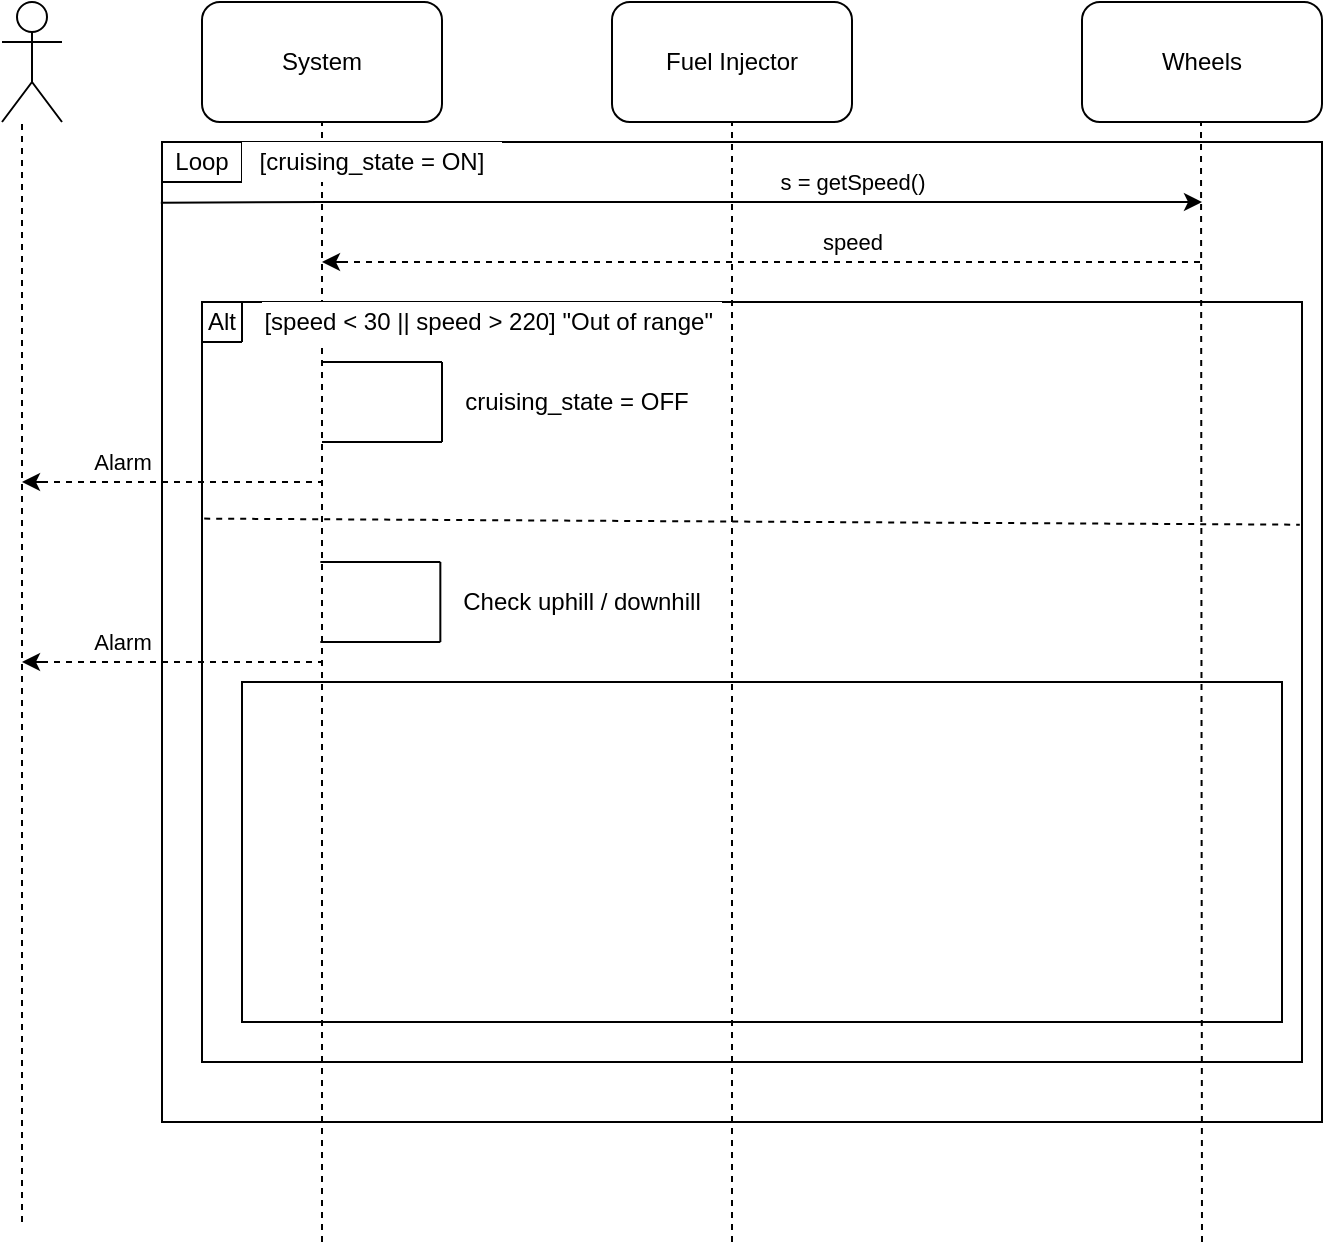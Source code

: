 <mxfile version="13.7.6" type="github"><diagram id="oohcMsK31R_K5vjc-oBu" name="Page-1"><mxGraphModel dx="865" dy="483" grid="1" gridSize="10" guides="1" tooltips="1" connect="1" arrows="1" fold="1" page="1" pageScale="1" pageWidth="850" pageHeight="1100" math="0" shadow="0"><root><mxCell id="0"/><mxCell id="1" parent="0"/><mxCell id="V6hM75bJdPSh2YWCxurH-33" value="" style="rounded=0;whiteSpace=wrap;html=1;glass=0;shadow=0;sketch=0;fillColor=none;" vertex="1" parent="1"><mxGeometry x="140" y="170" width="580" height="490" as="geometry"/></mxCell><mxCell id="V6hM75bJdPSh2YWCxurH-45" value="" style="rounded=0;whiteSpace=wrap;html=1;shadow=0;glass=0;labelBackgroundColor=#ffffff;sketch=0;fillColor=none;" vertex="1" parent="1"><mxGeometry x="160" y="250" width="550" height="380" as="geometry"/></mxCell><mxCell id="gydI5TOfUBc6_mWB3J24-1" value="" style="shape=umlActor;verticalLabelPosition=bottom;verticalAlign=top;html=1;outlineConnect=0;align=center;" parent="1" vertex="1"><mxGeometry x="60" y="100" width="30" height="60" as="geometry"/></mxCell><mxCell id="V6hM75bJdPSh2YWCxurH-1" value="" style="endArrow=none;dashed=1;html=1;" edge="1" parent="1"><mxGeometry width="50" height="50" relative="1" as="geometry"><mxPoint x="70" y="710" as="sourcePoint"/><mxPoint x="70" y="160" as="targetPoint"/></mxGeometry></mxCell><mxCell id="V6hM75bJdPSh2YWCxurH-4" value="System" style="rounded=1;whiteSpace=wrap;html=1;" vertex="1" parent="1"><mxGeometry x="160" y="100" width="120" height="60" as="geometry"/></mxCell><mxCell id="V6hM75bJdPSh2YWCxurH-5" value="Fuel Injector" style="rounded=1;whiteSpace=wrap;html=1;" vertex="1" parent="1"><mxGeometry x="365" y="100" width="120" height="60" as="geometry"/></mxCell><mxCell id="V6hM75bJdPSh2YWCxurH-7" value="Wheels" style="rounded=1;whiteSpace=wrap;html=1;" vertex="1" parent="1"><mxGeometry x="600" y="100" width="120" height="60" as="geometry"/></mxCell><mxCell id="V6hM75bJdPSh2YWCxurH-8" value="" style="endArrow=none;dashed=1;html=1;entryX=0.5;entryY=1;entryDx=0;entryDy=0;" edge="1" parent="1" target="V6hM75bJdPSh2YWCxurH-4"><mxGeometry width="50" height="50" relative="1" as="geometry"><mxPoint x="220" y="720" as="sourcePoint"/><mxPoint x="450" y="270" as="targetPoint"/></mxGeometry></mxCell><mxCell id="V6hM75bJdPSh2YWCxurH-9" value="" style="endArrow=none;dashed=1;html=1;entryX=0.5;entryY=1;entryDx=0;entryDy=0;" edge="1" parent="1"><mxGeometry width="50" height="50" relative="1" as="geometry"><mxPoint x="425" y="720" as="sourcePoint"/><mxPoint x="425" y="160" as="targetPoint"/></mxGeometry></mxCell><mxCell id="V6hM75bJdPSh2YWCxurH-10" value="" style="endArrow=none;dashed=1;html=1;entryX=0.5;entryY=1;entryDx=0;entryDy=0;" edge="1" parent="1"><mxGeometry width="50" height="50" relative="1" as="geometry"><mxPoint x="660" y="720" as="sourcePoint"/><mxPoint x="659.5" y="160" as="targetPoint"/></mxGeometry></mxCell><mxCell id="V6hM75bJdPSh2YWCxurH-11" value="" style="endArrow=classic;html=1;" edge="1" parent="1"><mxGeometry width="50" height="50" relative="1" as="geometry"><mxPoint x="220" y="200" as="sourcePoint"/><mxPoint x="660" y="200" as="targetPoint"/></mxGeometry></mxCell><mxCell id="V6hM75bJdPSh2YWCxurH-12" value="s = getSpeed()" style="edgeLabel;html=1;align=center;verticalAlign=middle;resizable=0;points=[];" vertex="1" connectable="0" parent="V6hM75bJdPSh2YWCxurH-11"><mxGeometry x="0.17" y="-1" relative="1" as="geometry"><mxPoint x="7.5" y="-11" as="offset"/></mxGeometry></mxCell><mxCell id="V6hM75bJdPSh2YWCxurH-14" value="" style="endArrow=none;dashed=1;html=1;" edge="1" parent="1"><mxGeometry width="50" height="50" relative="1" as="geometry"><mxPoint x="230" y="230" as="sourcePoint"/><mxPoint x="660" y="230" as="targetPoint"/></mxGeometry></mxCell><mxCell id="V6hM75bJdPSh2YWCxurH-16" value="speed" style="edgeLabel;html=1;align=center;verticalAlign=middle;resizable=0;points=[];" vertex="1" connectable="0" parent="V6hM75bJdPSh2YWCxurH-14"><mxGeometry x="-0.149" y="-1" relative="1" as="geometry"><mxPoint x="71.67" y="-11" as="offset"/></mxGeometry></mxCell><mxCell id="V6hM75bJdPSh2YWCxurH-15" value="" style="endArrow=classic;html=1;" edge="1" parent="1"><mxGeometry width="50" height="50" relative="1" as="geometry"><mxPoint x="230" y="230" as="sourcePoint"/><mxPoint x="220" y="230" as="targetPoint"/></mxGeometry></mxCell><mxCell id="V6hM75bJdPSh2YWCxurH-17" value="" style="endArrow=none;html=1;" edge="1" parent="1"><mxGeometry width="50" height="50" relative="1" as="geometry"><mxPoint x="220" y="280" as="sourcePoint"/><mxPoint x="280" y="280" as="targetPoint"/></mxGeometry></mxCell><mxCell id="V6hM75bJdPSh2YWCxurH-18" value="" style="endArrow=none;html=1;" edge="1" parent="1"><mxGeometry width="50" height="50" relative="1" as="geometry"><mxPoint x="280" y="320" as="sourcePoint"/><mxPoint x="280" y="280" as="targetPoint"/></mxGeometry></mxCell><mxCell id="V6hM75bJdPSh2YWCxurH-19" value="" style="endArrow=none;html=1;" edge="1" parent="1"><mxGeometry width="50" height="50" relative="1" as="geometry"><mxPoint x="220" y="320" as="sourcePoint"/><mxPoint x="280" y="320" as="targetPoint"/></mxGeometry></mxCell><mxCell id="V6hM75bJdPSh2YWCxurH-20" value="" style="endArrow=none;dashed=1;html=1;" edge="1" parent="1"><mxGeometry width="50" height="50" relative="1" as="geometry"><mxPoint x="80" y="340" as="sourcePoint"/><mxPoint x="220" y="340" as="targetPoint"/></mxGeometry></mxCell><mxCell id="V6hM75bJdPSh2YWCxurH-21" value="Alarm" style="edgeLabel;html=1;align=center;verticalAlign=middle;resizable=0;points=[];labelBackgroundColor=#ffffff;" vertex="1" connectable="0" parent="V6hM75bJdPSh2YWCxurH-20"><mxGeometry x="-0.149" y="-1" relative="1" as="geometry"><mxPoint x="-19.31" y="-11" as="offset"/></mxGeometry></mxCell><mxCell id="V6hM75bJdPSh2YWCxurH-22" value="" style="endArrow=classic;html=1;" edge="1" parent="1"><mxGeometry width="50" height="50" relative="1" as="geometry"><mxPoint x="80" y="340" as="sourcePoint"/><mxPoint x="70" y="340" as="targetPoint"/></mxGeometry></mxCell><mxCell id="V6hM75bJdPSh2YWCxurH-24" value="" style="endArrow=none;dashed=1;html=1;entryX=0.998;entryY=0.293;entryDx=0;entryDy=0;entryPerimeter=0;exitX=0.002;exitY=0.285;exitDx=0;exitDy=0;exitPerimeter=0;" edge="1" parent="1" source="V6hM75bJdPSh2YWCxurH-45" target="V6hM75bJdPSh2YWCxurH-45"><mxGeometry width="50" height="50" relative="1" as="geometry"><mxPoint x="190" y="360" as="sourcePoint"/><mxPoint x="680" y="360" as="targetPoint"/></mxGeometry></mxCell><mxCell id="V6hM75bJdPSh2YWCxurH-26" value="" style="endArrow=none;html=1;" edge="1" parent="1"><mxGeometry width="50" height="50" relative="1" as="geometry"><mxPoint x="219.17" y="380" as="sourcePoint"/><mxPoint x="279.17" y="380" as="targetPoint"/></mxGeometry></mxCell><mxCell id="V6hM75bJdPSh2YWCxurH-27" value="" style="endArrow=none;html=1;" edge="1" parent="1"><mxGeometry width="50" height="50" relative="1" as="geometry"><mxPoint x="279.17" y="420" as="sourcePoint"/><mxPoint x="279.17" y="380" as="targetPoint"/></mxGeometry></mxCell><mxCell id="V6hM75bJdPSh2YWCxurH-28" value="" style="endArrow=none;html=1;" edge="1" parent="1"><mxGeometry width="50" height="50" relative="1" as="geometry"><mxPoint x="219.17" y="420" as="sourcePoint"/><mxPoint x="279.17" y="420" as="targetPoint"/></mxGeometry></mxCell><mxCell id="V6hM75bJdPSh2YWCxurH-29" value="" style="endArrow=none;dashed=1;html=1;" edge="1" parent="1"><mxGeometry width="50" height="50" relative="1" as="geometry"><mxPoint x="80" y="430" as="sourcePoint"/><mxPoint x="220" y="430" as="targetPoint"/></mxGeometry></mxCell><mxCell id="V6hM75bJdPSh2YWCxurH-30" value="Alarm" style="edgeLabel;html=1;align=center;verticalAlign=middle;resizable=0;points=[];" vertex="1" connectable="0" parent="V6hM75bJdPSh2YWCxurH-29"><mxGeometry x="-0.149" y="-1" relative="1" as="geometry"><mxPoint x="-19.31" y="-11" as="offset"/></mxGeometry></mxCell><mxCell id="V6hM75bJdPSh2YWCxurH-31" value="" style="endArrow=classic;html=1;" edge="1" parent="1"><mxGeometry width="50" height="50" relative="1" as="geometry"><mxPoint x="80" y="430" as="sourcePoint"/><mxPoint x="70" y="430" as="targetPoint"/></mxGeometry></mxCell><mxCell id="V6hM75bJdPSh2YWCxurH-38" value="Loop" style="text;html=1;strokeColor=none;fillColor=none;align=center;verticalAlign=middle;whiteSpace=wrap;rounded=0;shadow=0;glass=0;sketch=0;" vertex="1" parent="1"><mxGeometry x="140" y="170" width="40" height="20" as="geometry"/></mxCell><mxCell id="V6hM75bJdPSh2YWCxurH-39" value="" style="endArrow=none;html=1;exitX=-0.001;exitY=0.062;exitDx=0;exitDy=0;exitPerimeter=0;" edge="1" parent="1" source="V6hM75bJdPSh2YWCxurH-33"><mxGeometry width="50" height="50" relative="1" as="geometry"><mxPoint x="170" y="250" as="sourcePoint"/><mxPoint x="220" y="200" as="targetPoint"/></mxGeometry></mxCell><mxCell id="V6hM75bJdPSh2YWCxurH-41" value="" style="endArrow=none;html=1;exitX=0;exitY=1;exitDx=0;exitDy=0;" edge="1" parent="1" source="V6hM75bJdPSh2YWCxurH-38"><mxGeometry width="50" height="50" relative="1" as="geometry"><mxPoint x="200" y="230" as="sourcePoint"/><mxPoint x="180" y="190" as="targetPoint"/></mxGeometry></mxCell><mxCell id="V6hM75bJdPSh2YWCxurH-42" value="" style="endArrow=none;html=1;entryX=1;entryY=0;entryDx=0;entryDy=0;exitX=1;exitY=1;exitDx=0;exitDy=0;" edge="1" parent="1" source="V6hM75bJdPSh2YWCxurH-38" target="V6hM75bJdPSh2YWCxurH-38"><mxGeometry width="50" height="50" relative="1" as="geometry"><mxPoint x="200" y="190" as="sourcePoint"/><mxPoint x="250" y="180" as="targetPoint"/></mxGeometry></mxCell><mxCell id="V6hM75bJdPSh2YWCxurH-43" value="[cruising_state = ON]" style="text;html=1;strokeColor=none;align=center;verticalAlign=middle;whiteSpace=wrap;rounded=0;shadow=0;glass=0;sketch=0;fillColor=#ffffff;" vertex="1" parent="1"><mxGeometry x="180" y="170" width="130" height="20" as="geometry"/></mxCell><mxCell id="V6hM75bJdPSh2YWCxurH-46" value="Alt" style="text;html=1;strokeColor=none;fillColor=none;align=center;verticalAlign=middle;whiteSpace=wrap;rounded=0;shadow=0;glass=0;labelBackgroundColor=#ffffff;sketch=0;" vertex="1" parent="1"><mxGeometry x="150" y="250" width="40" height="20" as="geometry"/></mxCell><mxCell id="V6hM75bJdPSh2YWCxurH-47" value="" style="endArrow=none;html=1;" edge="1" parent="1"><mxGeometry width="50" height="50" relative="1" as="geometry"><mxPoint x="160" y="270" as="sourcePoint"/><mxPoint x="180" y="270" as="targetPoint"/></mxGeometry></mxCell><mxCell id="V6hM75bJdPSh2YWCxurH-48" value="" style="endArrow=none;html=1;entryX=0.75;entryY=0;entryDx=0;entryDy=0;exitX=0.75;exitY=1;exitDx=0;exitDy=0;" edge="1" parent="1" source="V6hM75bJdPSh2YWCxurH-46" target="V6hM75bJdPSh2YWCxurH-46"><mxGeometry width="50" height="50" relative="1" as="geometry"><mxPoint x="190" y="270" as="sourcePoint"/><mxPoint x="270" y="260" as="targetPoint"/></mxGeometry></mxCell><mxCell id="V6hM75bJdPSh2YWCxurH-50" value="[speed &amp;lt; 30 || speed &amp;gt; 220] &quot;Out of range&quot;&amp;nbsp;" style="text;html=1;strokeColor=none;align=center;verticalAlign=middle;whiteSpace=wrap;rounded=0;shadow=0;glass=0;labelBackgroundColor=#ffffff;sketch=0;fillColor=#ffffff;" vertex="1" parent="1"><mxGeometry x="190" y="250" width="230" height="20" as="geometry"/></mxCell><mxCell id="V6hM75bJdPSh2YWCxurH-53" value="cruising_state = OFF" style="text;html=1;strokeColor=none;fillColor=none;align=center;verticalAlign=middle;whiteSpace=wrap;rounded=0;shadow=0;glass=0;labelBackgroundColor=#ffffff;sketch=0;" vertex="1" parent="1"><mxGeometry x="280" y="290" width="135" height="20" as="geometry"/></mxCell><mxCell id="V6hM75bJdPSh2YWCxurH-54" value="Check uphill / downhill" style="text;html=1;strokeColor=none;fillColor=none;align=center;verticalAlign=middle;whiteSpace=wrap;rounded=0;shadow=0;glass=0;labelBackgroundColor=#ffffff;sketch=0;" vertex="1" parent="1"><mxGeometry x="280" y="380" width="140" height="40" as="geometry"/></mxCell><mxCell id="V6hM75bJdPSh2YWCxurH-55" value="" style="rounded=0;whiteSpace=wrap;html=1;shadow=0;glass=0;labelBackgroundColor=#ffffff;sketch=0;fillColor=none;" vertex="1" parent="1"><mxGeometry x="180" y="440" width="520" height="170" as="geometry"/></mxCell></root></mxGraphModel></diagram></mxfile>